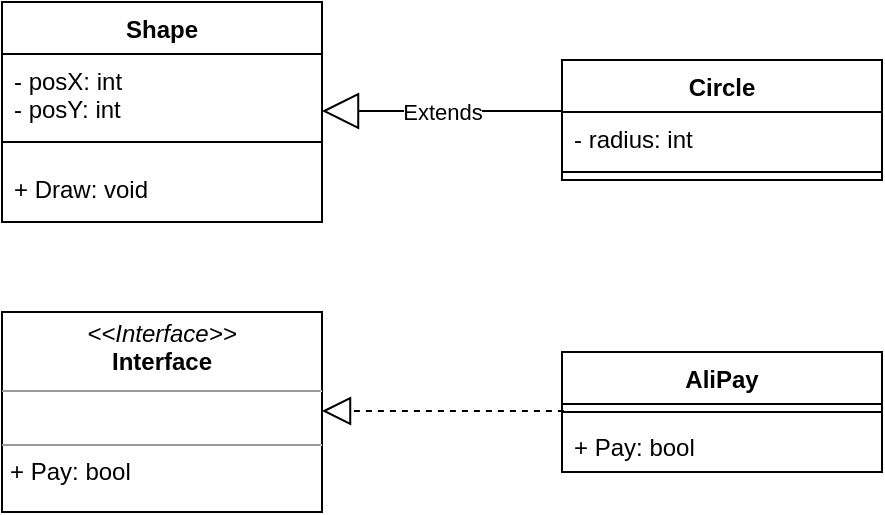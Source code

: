 <mxfile version="20.5.1" type="github">
  <diagram id="71clkWLptC04fcVsPjP6" name="第 1 页">
    <mxGraphModel dx="946" dy="535" grid="1" gridSize="10" guides="1" tooltips="1" connect="1" arrows="1" fold="1" page="1" pageScale="1" pageWidth="827" pageHeight="1169" math="0" shadow="0">
      <root>
        <mxCell id="0" />
        <mxCell id="1" parent="0" />
        <mxCell id="fxwUykNjaqjuJ3Gck1j_-10" value="Shape" style="swimlane;fontStyle=1;align=center;verticalAlign=top;childLayout=stackLayout;horizontal=1;startSize=26;horizontalStack=0;resizeParent=1;resizeParentMax=0;resizeLast=0;collapsible=1;marginBottom=0;" parent="1" vertex="1">
          <mxGeometry x="220" y="110" width="160" height="110" as="geometry" />
        </mxCell>
        <mxCell id="fxwUykNjaqjuJ3Gck1j_-11" value="- posX: int&#xa;- posY: int" style="text;strokeColor=none;fillColor=none;align=left;verticalAlign=top;spacingLeft=4;spacingRight=4;overflow=hidden;rotatable=0;points=[[0,0.5],[1,0.5]];portConstraint=eastwest;" parent="fxwUykNjaqjuJ3Gck1j_-10" vertex="1">
          <mxGeometry y="26" width="160" height="34" as="geometry" />
        </mxCell>
        <mxCell id="fxwUykNjaqjuJ3Gck1j_-12" value="" style="line;strokeWidth=1;fillColor=none;align=left;verticalAlign=middle;spacingTop=-1;spacingLeft=3;spacingRight=3;rotatable=0;labelPosition=right;points=[];portConstraint=eastwest;strokeColor=inherit;" parent="fxwUykNjaqjuJ3Gck1j_-10" vertex="1">
          <mxGeometry y="60" width="160" height="20" as="geometry" />
        </mxCell>
        <mxCell id="fxwUykNjaqjuJ3Gck1j_-13" value="+ Draw: void" style="text;strokeColor=none;fillColor=none;align=left;verticalAlign=top;spacingLeft=4;spacingRight=4;overflow=hidden;rotatable=0;points=[[0,0.5],[1,0.5]];portConstraint=eastwest;" parent="fxwUykNjaqjuJ3Gck1j_-10" vertex="1">
          <mxGeometry y="80" width="160" height="30" as="geometry" />
        </mxCell>
        <mxCell id="fxwUykNjaqjuJ3Gck1j_-14" value="Circle" style="swimlane;fontStyle=1;align=center;verticalAlign=top;childLayout=stackLayout;horizontal=1;startSize=26;horizontalStack=0;resizeParent=1;resizeParentMax=0;resizeLast=0;collapsible=1;marginBottom=0;" parent="1" vertex="1">
          <mxGeometry x="500" y="139" width="160" height="60" as="geometry" />
        </mxCell>
        <mxCell id="fxwUykNjaqjuJ3Gck1j_-15" value="- radius: int" style="text;strokeColor=none;fillColor=none;align=left;verticalAlign=top;spacingLeft=4;spacingRight=4;overflow=hidden;rotatable=0;points=[[0,0.5],[1,0.5]];portConstraint=eastwest;" parent="fxwUykNjaqjuJ3Gck1j_-14" vertex="1">
          <mxGeometry y="26" width="160" height="26" as="geometry" />
        </mxCell>
        <mxCell id="fxwUykNjaqjuJ3Gck1j_-16" value="" style="line;strokeWidth=1;fillColor=none;align=left;verticalAlign=middle;spacingTop=-1;spacingLeft=3;spacingRight=3;rotatable=0;labelPosition=right;points=[];portConstraint=eastwest;strokeColor=inherit;" parent="fxwUykNjaqjuJ3Gck1j_-14" vertex="1">
          <mxGeometry y="52" width="160" height="8" as="geometry" />
        </mxCell>
        <mxCell id="fxwUykNjaqjuJ3Gck1j_-19" value="Extends" style="endArrow=block;endSize=16;endFill=0;html=1;rounded=0;" parent="1" edge="1">
          <mxGeometry width="160" relative="1" as="geometry">
            <mxPoint x="500" y="164.5" as="sourcePoint" />
            <mxPoint x="380" y="164.5" as="targetPoint" />
          </mxGeometry>
        </mxCell>
        <mxCell id="eBYJtl0D9lKyy5yLhmZ3-5" value="&lt;p style=&quot;margin:0px;margin-top:4px;text-align:center;&quot;&gt;&lt;i&gt;&amp;lt;&amp;lt;Interface&amp;gt;&amp;gt;&lt;/i&gt;&lt;br&gt;&lt;b&gt;Interface&lt;/b&gt;&lt;/p&gt;&lt;hr size=&quot;1&quot;&gt;&lt;p style=&quot;margin:0px;margin-left:4px;&quot;&gt;&lt;br&gt;&lt;/p&gt;&lt;hr size=&quot;1&quot;&gt;&lt;p style=&quot;margin:0px;margin-left:4px;&quot;&gt;+ Pay: bool&lt;br&gt;&lt;/p&gt;" style="verticalAlign=top;align=left;overflow=fill;fontSize=12;fontFamily=Helvetica;html=1;" vertex="1" parent="1">
          <mxGeometry x="220" y="265" width="160" height="100" as="geometry" />
        </mxCell>
        <mxCell id="eBYJtl0D9lKyy5yLhmZ3-9" value="AliPay" style="swimlane;fontStyle=1;align=center;verticalAlign=top;childLayout=stackLayout;horizontal=1;startSize=26;horizontalStack=0;resizeParent=1;resizeParentMax=0;resizeLast=0;collapsible=1;marginBottom=0;" vertex="1" parent="1">
          <mxGeometry x="500" y="285" width="160" height="60" as="geometry" />
        </mxCell>
        <mxCell id="eBYJtl0D9lKyy5yLhmZ3-11" value="" style="line;strokeWidth=1;fillColor=none;align=left;verticalAlign=middle;spacingTop=-1;spacingLeft=3;spacingRight=3;rotatable=0;labelPosition=right;points=[];portConstraint=eastwest;strokeColor=inherit;" vertex="1" parent="eBYJtl0D9lKyy5yLhmZ3-9">
          <mxGeometry y="26" width="160" height="8" as="geometry" />
        </mxCell>
        <mxCell id="eBYJtl0D9lKyy5yLhmZ3-12" value="+ Pay: bool" style="text;strokeColor=none;fillColor=none;align=left;verticalAlign=top;spacingLeft=4;spacingRight=4;overflow=hidden;rotatable=0;points=[[0,0.5],[1,0.5]];portConstraint=eastwest;" vertex="1" parent="eBYJtl0D9lKyy5yLhmZ3-9">
          <mxGeometry y="34" width="160" height="26" as="geometry" />
        </mxCell>
        <mxCell id="eBYJtl0D9lKyy5yLhmZ3-13" value="" style="endArrow=block;dashed=1;endFill=0;endSize=12;html=1;rounded=0;exitX=0.006;exitY=0.438;exitDx=0;exitDy=0;exitPerimeter=0;" edge="1" parent="1" source="eBYJtl0D9lKyy5yLhmZ3-11">
          <mxGeometry width="160" relative="1" as="geometry">
            <mxPoint x="490" y="314.5" as="sourcePoint" />
            <mxPoint x="380" y="314.5" as="targetPoint" />
          </mxGeometry>
        </mxCell>
      </root>
    </mxGraphModel>
  </diagram>
</mxfile>
